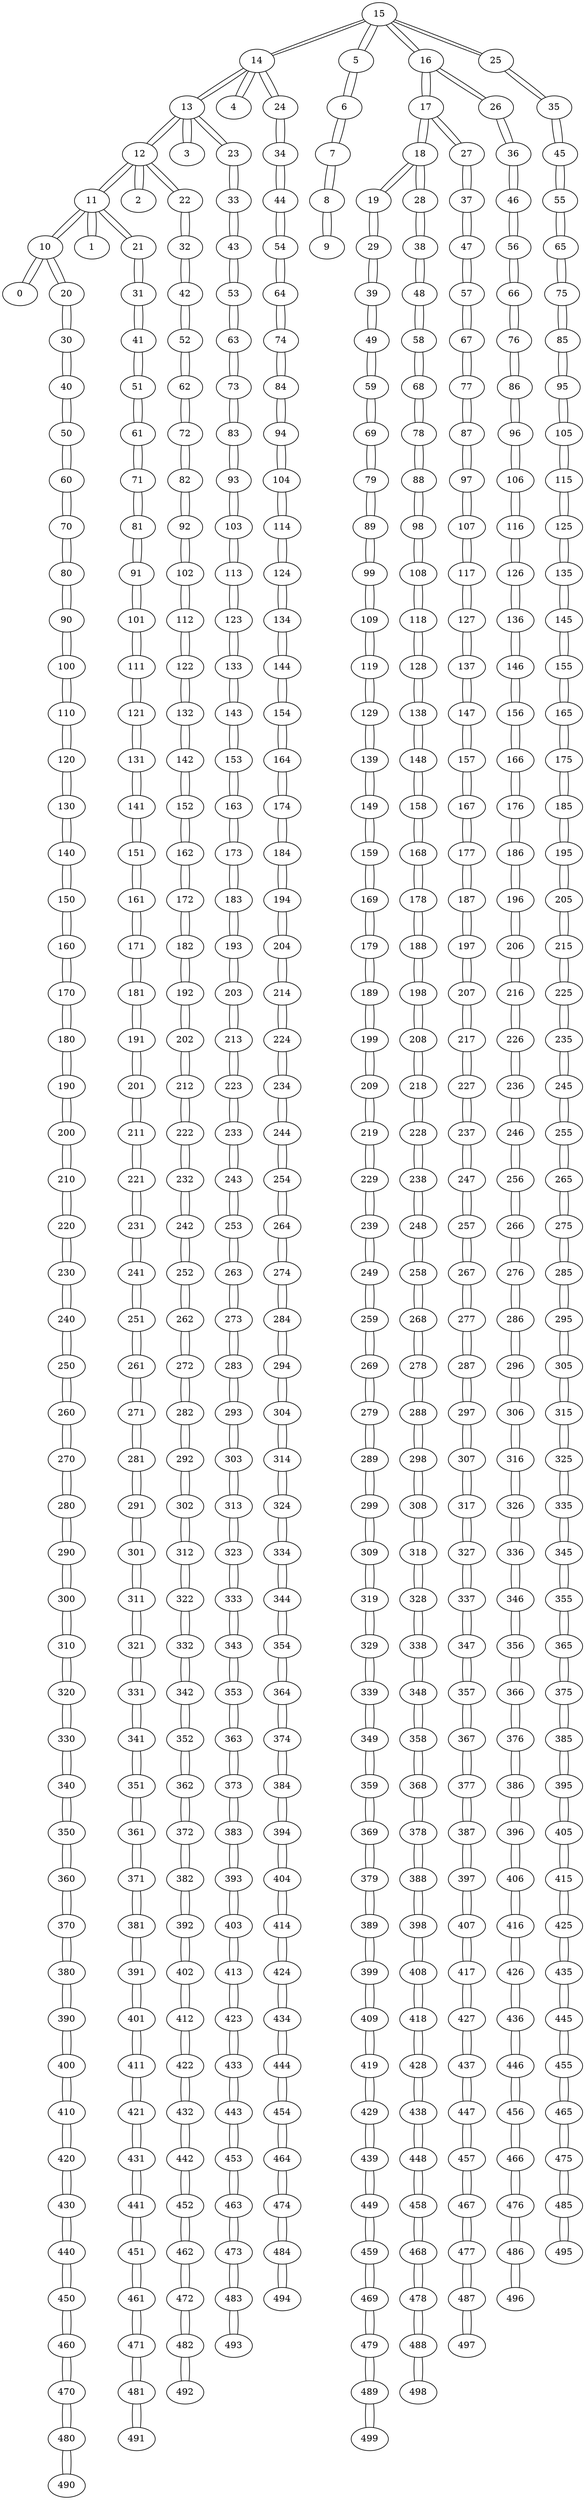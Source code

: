 graph {
15 -- 14
15 -- 5
15 -- 16
15 -- 25
14 -- 15
14 -- 13
14 -- 4
14 -- 24
5 -- 15
5 -- 6
16 -- 15
16 -- 17
16 -- 26
25 -- 15
25 -- 35
13 -- 14
13 -- 12
13 -- 3
13 -- 23
4 -- 14
24 -- 14
24 -- 34
6 -- 5
6 -- 7
17 -- 16
17 -- 18
17 -- 27
26 -- 16
26 -- 36
35 -- 25
35 -- 45
12 -- 13
12 -- 11
12 -- 2
12 -- 22
3 -- 13
23 -- 13
23 -- 33
34 -- 24
34 -- 44
7 -- 6
7 -- 8
18 -- 17
18 -- 19
18 -- 28
27 -- 17
27 -- 37
36 -- 26
36 -- 46
45 -- 35
45 -- 55
11 -- 12
11 -- 10
11 -- 1
11 -- 21
2 -- 12
22 -- 12
22 -- 32
33 -- 23
33 -- 43
44 -- 34
44 -- 54
8 -- 7
8 -- 9
19 -- 18
19 -- 29
28 -- 18
28 -- 38
37 -- 27
37 -- 47
46 -- 36
46 -- 56
55 -- 45
55 -- 65
10 -- 11
10 -- 0
10 -- 20
1 -- 11
21 -- 11
21 -- 31
32 -- 22
32 -- 42
43 -- 33
43 -- 53
54 -- 44
54 -- 64
9 -- 8
29 -- 19
29 -- 39
38 -- 28
38 -- 48
47 -- 37
47 -- 57
56 -- 46
56 -- 66
65 -- 55
65 -- 75
0 -- 10
20 -- 10
20 -- 30
31 -- 21
31 -- 41
42 -- 32
42 -- 52
53 -- 43
53 -- 63
64 -- 54
64 -- 74
39 -- 29
39 -- 49
48 -- 38
48 -- 58
57 -- 47
57 -- 67
66 -- 56
66 -- 76
75 -- 65
75 -- 85
30 -- 20
30 -- 40
41 -- 31
41 -- 51
52 -- 42
52 -- 62
63 -- 53
63 -- 73
74 -- 64
74 -- 84
49 -- 39
49 -- 59
58 -- 48
58 -- 68
67 -- 57
67 -- 77
76 -- 66
76 -- 86
85 -- 75
85 -- 95
40 -- 30
40 -- 50
51 -- 41
51 -- 61
62 -- 52
62 -- 72
73 -- 63
73 -- 83
84 -- 74
84 -- 94
59 -- 49
59 -- 69
68 -- 58
68 -- 78
77 -- 67
77 -- 87
86 -- 76
86 -- 96
95 -- 85
95 -- 105
50 -- 40
50 -- 60
61 -- 51
61 -- 71
72 -- 62
72 -- 82
83 -- 73
83 -- 93
94 -- 84
94 -- 104
69 -- 59
69 -- 79
78 -- 68
78 -- 88
87 -- 77
87 -- 97
96 -- 86
96 -- 106
105 -- 95
105 -- 115
60 -- 50
60 -- 70
71 -- 61
71 -- 81
82 -- 72
82 -- 92
93 -- 83
93 -- 103
104 -- 94
104 -- 114
79 -- 69
79 -- 89
88 -- 78
88 -- 98
97 -- 87
97 -- 107
106 -- 96
106 -- 116
115 -- 105
115 -- 125
70 -- 60
70 -- 80
81 -- 71
81 -- 91
92 -- 82
92 -- 102
103 -- 93
103 -- 113
114 -- 104
114 -- 124
89 -- 79
89 -- 99
98 -- 88
98 -- 108
107 -- 97
107 -- 117
116 -- 106
116 -- 126
125 -- 115
125 -- 135
80 -- 70
80 -- 90
91 -- 81
91 -- 101
102 -- 92
102 -- 112
113 -- 103
113 -- 123
124 -- 114
124 -- 134
99 -- 89
99 -- 109
108 -- 98
108 -- 118
117 -- 107
117 -- 127
126 -- 116
126 -- 136
135 -- 125
135 -- 145
90 -- 80
90 -- 100
101 -- 91
101 -- 111
112 -- 102
112 -- 122
123 -- 113
123 -- 133
134 -- 124
134 -- 144
109 -- 99
109 -- 119
118 -- 108
118 -- 128
127 -- 117
127 -- 137
136 -- 126
136 -- 146
145 -- 135
145 -- 155
100 -- 90
100 -- 110
111 -- 101
111 -- 121
122 -- 112
122 -- 132
133 -- 123
133 -- 143
144 -- 134
144 -- 154
119 -- 109
119 -- 129
128 -- 118
128 -- 138
137 -- 127
137 -- 147
146 -- 136
146 -- 156
155 -- 145
155 -- 165
110 -- 100
110 -- 120
121 -- 111
121 -- 131
132 -- 122
132 -- 142
143 -- 133
143 -- 153
154 -- 144
154 -- 164
129 -- 119
129 -- 139
138 -- 128
138 -- 148
147 -- 137
147 -- 157
156 -- 146
156 -- 166
165 -- 155
165 -- 175
120 -- 110
120 -- 130
131 -- 121
131 -- 141
142 -- 132
142 -- 152
153 -- 143
153 -- 163
164 -- 154
164 -- 174
139 -- 129
139 -- 149
148 -- 138
148 -- 158
157 -- 147
157 -- 167
166 -- 156
166 -- 176
175 -- 165
175 -- 185
130 -- 120
130 -- 140
141 -- 131
141 -- 151
152 -- 142
152 -- 162
163 -- 153
163 -- 173
174 -- 164
174 -- 184
149 -- 139
149 -- 159
158 -- 148
158 -- 168
167 -- 157
167 -- 177
176 -- 166
176 -- 186
185 -- 175
185 -- 195
140 -- 130
140 -- 150
151 -- 141
151 -- 161
162 -- 152
162 -- 172
173 -- 163
173 -- 183
184 -- 174
184 -- 194
159 -- 149
159 -- 169
168 -- 158
168 -- 178
177 -- 167
177 -- 187
186 -- 176
186 -- 196
195 -- 185
195 -- 205
150 -- 140
150 -- 160
161 -- 151
161 -- 171
172 -- 162
172 -- 182
183 -- 173
183 -- 193
194 -- 184
194 -- 204
169 -- 159
169 -- 179
178 -- 168
178 -- 188
187 -- 177
187 -- 197
196 -- 186
196 -- 206
205 -- 195
205 -- 215
160 -- 150
160 -- 170
171 -- 161
171 -- 181
182 -- 172
182 -- 192
193 -- 183
193 -- 203
204 -- 194
204 -- 214
179 -- 169
179 -- 189
188 -- 178
188 -- 198
197 -- 187
197 -- 207
206 -- 196
206 -- 216
215 -- 205
215 -- 225
170 -- 160
170 -- 180
181 -- 171
181 -- 191
192 -- 182
192 -- 202
203 -- 193
203 -- 213
214 -- 204
214 -- 224
189 -- 179
189 -- 199
198 -- 188
198 -- 208
207 -- 197
207 -- 217
216 -- 206
216 -- 226
225 -- 215
225 -- 235
180 -- 170
180 -- 190
191 -- 181
191 -- 201
202 -- 192
202 -- 212
213 -- 203
213 -- 223
224 -- 214
224 -- 234
199 -- 189
199 -- 209
208 -- 198
208 -- 218
217 -- 207
217 -- 227
226 -- 216
226 -- 236
235 -- 225
235 -- 245
190 -- 180
190 -- 200
201 -- 191
201 -- 211
212 -- 202
212 -- 222
223 -- 213
223 -- 233
234 -- 224
234 -- 244
209 -- 199
209 -- 219
218 -- 208
218 -- 228
227 -- 217
227 -- 237
236 -- 226
236 -- 246
245 -- 235
245 -- 255
200 -- 190
200 -- 210
211 -- 201
211 -- 221
222 -- 212
222 -- 232
233 -- 223
233 -- 243
244 -- 234
244 -- 254
219 -- 209
219 -- 229
228 -- 218
228 -- 238
237 -- 227
237 -- 247
246 -- 236
246 -- 256
255 -- 245
255 -- 265
210 -- 200
210 -- 220
221 -- 211
221 -- 231
232 -- 222
232 -- 242
243 -- 233
243 -- 253
254 -- 244
254 -- 264
229 -- 219
229 -- 239
238 -- 228
238 -- 248
247 -- 237
247 -- 257
256 -- 246
256 -- 266
265 -- 255
265 -- 275
220 -- 210
220 -- 230
231 -- 221
231 -- 241
242 -- 232
242 -- 252
253 -- 243
253 -- 263
264 -- 254
264 -- 274
239 -- 229
239 -- 249
248 -- 238
248 -- 258
257 -- 247
257 -- 267
266 -- 256
266 -- 276
275 -- 265
275 -- 285
230 -- 220
230 -- 240
241 -- 231
241 -- 251
252 -- 242
252 -- 262
263 -- 253
263 -- 273
274 -- 264
274 -- 284
249 -- 239
249 -- 259
258 -- 248
258 -- 268
267 -- 257
267 -- 277
276 -- 266
276 -- 286
285 -- 275
285 -- 295
240 -- 230
240 -- 250
251 -- 241
251 -- 261
262 -- 252
262 -- 272
273 -- 263
273 -- 283
284 -- 274
284 -- 294
259 -- 249
259 -- 269
268 -- 258
268 -- 278
277 -- 267
277 -- 287
286 -- 276
286 -- 296
295 -- 285
295 -- 305
250 -- 240
250 -- 260
261 -- 251
261 -- 271
272 -- 262
272 -- 282
283 -- 273
283 -- 293
294 -- 284
294 -- 304
269 -- 259
269 -- 279
278 -- 268
278 -- 288
287 -- 277
287 -- 297
296 -- 286
296 -- 306
305 -- 295
305 -- 315
260 -- 250
260 -- 270
271 -- 261
271 -- 281
282 -- 272
282 -- 292
293 -- 283
293 -- 303
304 -- 294
304 -- 314
279 -- 269
279 -- 289
288 -- 278
288 -- 298
297 -- 287
297 -- 307
306 -- 296
306 -- 316
315 -- 305
315 -- 325
270 -- 260
270 -- 280
281 -- 271
281 -- 291
292 -- 282
292 -- 302
303 -- 293
303 -- 313
314 -- 304
314 -- 324
289 -- 279
289 -- 299
298 -- 288
298 -- 308
307 -- 297
307 -- 317
316 -- 306
316 -- 326
325 -- 315
325 -- 335
280 -- 270
280 -- 290
291 -- 281
291 -- 301
302 -- 292
302 -- 312
313 -- 303
313 -- 323
324 -- 314
324 -- 334
299 -- 289
299 -- 309
308 -- 298
308 -- 318
317 -- 307
317 -- 327
326 -- 316
326 -- 336
335 -- 325
335 -- 345
290 -- 280
290 -- 300
301 -- 291
301 -- 311
312 -- 302
312 -- 322
323 -- 313
323 -- 333
334 -- 324
334 -- 344
309 -- 299
309 -- 319
318 -- 308
318 -- 328
327 -- 317
327 -- 337
336 -- 326
336 -- 346
345 -- 335
345 -- 355
300 -- 290
300 -- 310
311 -- 301
311 -- 321
322 -- 312
322 -- 332
333 -- 323
333 -- 343
344 -- 334
344 -- 354
319 -- 309
319 -- 329
328 -- 318
328 -- 338
337 -- 327
337 -- 347
346 -- 336
346 -- 356
355 -- 345
355 -- 365
310 -- 300
310 -- 320
321 -- 311
321 -- 331
332 -- 322
332 -- 342
343 -- 333
343 -- 353
354 -- 344
354 -- 364
329 -- 319
329 -- 339
338 -- 328
338 -- 348
347 -- 337
347 -- 357
356 -- 346
356 -- 366
365 -- 355
365 -- 375
320 -- 310
320 -- 330
331 -- 321
331 -- 341
342 -- 332
342 -- 352
353 -- 343
353 -- 363
364 -- 354
364 -- 374
339 -- 329
339 -- 349
348 -- 338
348 -- 358
357 -- 347
357 -- 367
366 -- 356
366 -- 376
375 -- 365
375 -- 385
330 -- 320
330 -- 340
341 -- 331
341 -- 351
352 -- 342
352 -- 362
363 -- 353
363 -- 373
374 -- 364
374 -- 384
349 -- 339
349 -- 359
358 -- 348
358 -- 368
367 -- 357
367 -- 377
376 -- 366
376 -- 386
385 -- 375
385 -- 395
340 -- 330
340 -- 350
351 -- 341
351 -- 361
362 -- 352
362 -- 372
373 -- 363
373 -- 383
384 -- 374
384 -- 394
359 -- 349
359 -- 369
368 -- 358
368 -- 378
377 -- 367
377 -- 387
386 -- 376
386 -- 396
395 -- 385
395 -- 405
350 -- 340
350 -- 360
361 -- 351
361 -- 371
372 -- 362
372 -- 382
383 -- 373
383 -- 393
394 -- 384
394 -- 404
369 -- 359
369 -- 379
378 -- 368
378 -- 388
387 -- 377
387 -- 397
396 -- 386
396 -- 406
405 -- 395
405 -- 415
360 -- 350
360 -- 370
371 -- 361
371 -- 381
382 -- 372
382 -- 392
393 -- 383
393 -- 403
404 -- 394
404 -- 414
379 -- 369
379 -- 389
388 -- 378
388 -- 398
397 -- 387
397 -- 407
406 -- 396
406 -- 416
415 -- 405
415 -- 425
370 -- 360
370 -- 380
381 -- 371
381 -- 391
392 -- 382
392 -- 402
403 -- 393
403 -- 413
414 -- 404
414 -- 424
389 -- 379
389 -- 399
398 -- 388
398 -- 408
407 -- 397
407 -- 417
416 -- 406
416 -- 426
425 -- 415
425 -- 435
380 -- 370
380 -- 390
391 -- 381
391 -- 401
402 -- 392
402 -- 412
413 -- 403
413 -- 423
424 -- 414
424 -- 434
399 -- 389
399 -- 409
408 -- 398
408 -- 418
417 -- 407
417 -- 427
426 -- 416
426 -- 436
435 -- 425
435 -- 445
390 -- 380
390 -- 400
401 -- 391
401 -- 411
412 -- 402
412 -- 422
423 -- 413
423 -- 433
434 -- 424
434 -- 444
409 -- 399
409 -- 419
418 -- 408
418 -- 428
427 -- 417
427 -- 437
436 -- 426
436 -- 446
445 -- 435
445 -- 455
400 -- 390
400 -- 410
411 -- 401
411 -- 421
422 -- 412
422 -- 432
433 -- 423
433 -- 443
444 -- 434
444 -- 454
419 -- 409
419 -- 429
428 -- 418
428 -- 438
437 -- 427
437 -- 447
446 -- 436
446 -- 456
455 -- 445
455 -- 465
410 -- 400
410 -- 420
421 -- 411
421 -- 431
432 -- 422
432 -- 442
443 -- 433
443 -- 453
454 -- 444
454 -- 464
429 -- 419
429 -- 439
438 -- 428
438 -- 448
447 -- 437
447 -- 457
456 -- 446
456 -- 466
465 -- 455
465 -- 475
420 -- 410
420 -- 430
431 -- 421
431 -- 441
442 -- 432
442 -- 452
453 -- 443
453 -- 463
464 -- 454
464 -- 474
439 -- 429
439 -- 449
448 -- 438
448 -- 458
457 -- 447
457 -- 467
466 -- 456
466 -- 476
475 -- 465
475 -- 485
430 -- 420
430 -- 440
441 -- 431
441 -- 451
452 -- 442
452 -- 462
463 -- 453
463 -- 473
474 -- 464
474 -- 484
449 -- 439
449 -- 459
458 -- 448
458 -- 468
467 -- 457
467 -- 477
476 -- 466
476 -- 486
485 -- 475
485 -- 495
440 -- 430
440 -- 450
451 -- 441
451 -- 461
462 -- 452
462 -- 472
473 -- 463
473 -- 483
484 -- 474
484 -- 494
459 -- 449
459 -- 469
468 -- 458
468 -- 478
477 -- 467
477 -- 487
486 -- 476
486 -- 496
495 -- 485
450 -- 440
450 -- 460
461 -- 451
461 -- 471
472 -- 462
472 -- 482
483 -- 473
483 -- 493
494 -- 484
469 -- 459
469 -- 479
478 -- 468
478 -- 488
487 -- 477
487 -- 497
496 -- 486
460 -- 450
460 -- 470
471 -- 461
471 -- 481
482 -- 472
482 -- 492
493 -- 483
479 -- 469
479 -- 489
488 -- 478
488 -- 498
497 -- 487
470 -- 460
470 -- 480
481 -- 471
481 -- 491
492 -- 482
489 -- 479
489 -- 499
498 -- 488
480 -- 470
480 -- 490
491 -- 481
499 -- 489
490 -- 480
}
